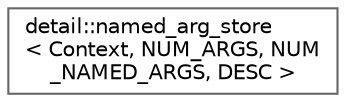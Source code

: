 digraph "类继承关系图"
{
 // LATEX_PDF_SIZE
  bgcolor="transparent";
  edge [fontname=Helvetica,fontsize=10,labelfontname=Helvetica,labelfontsize=10];
  node [fontname=Helvetica,fontsize=10,shape=box,height=0.2,width=0.4];
  rankdir="LR";
  Node0 [id="Node000000",label="detail::named_arg_store\l\< Context, NUM_ARGS, NUM\l_NAMED_ARGS, DESC \>",height=0.2,width=0.4,color="grey40", fillcolor="white", style="filled",URL="$structdetail_1_1named__arg__store.html",tooltip=" "];
}
